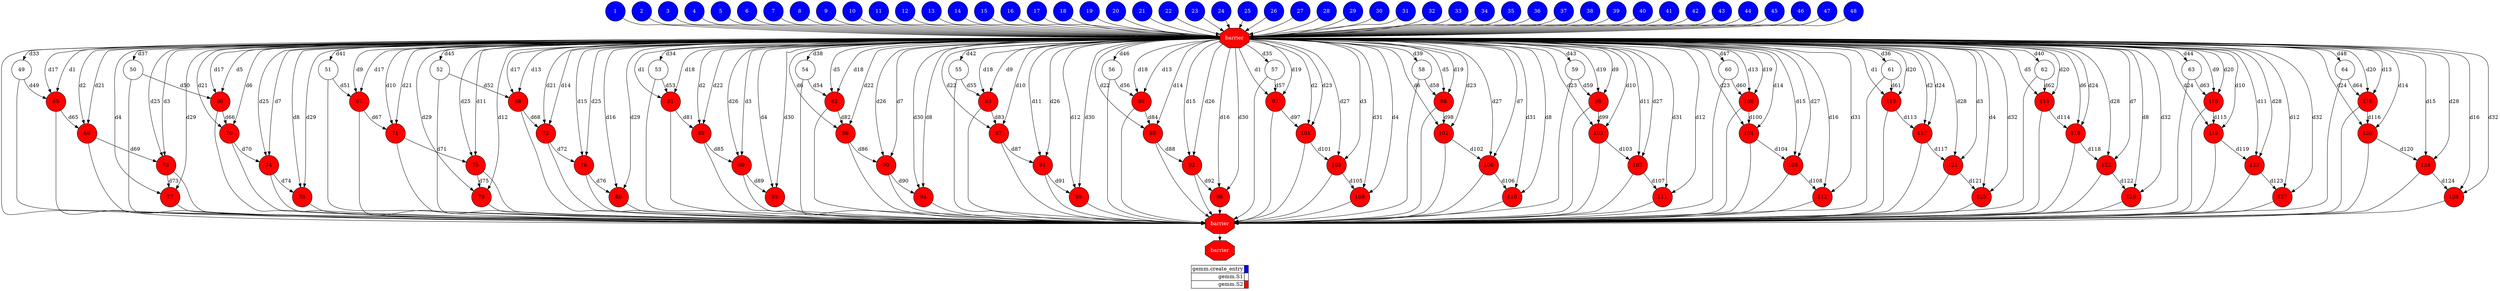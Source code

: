 digraph {
  rankdir=TB;
  labeljust="l";
  subgraph dependence_graph {
    ranksep=0.20;
    node[height=0.75];

1[shape=circle, style=filled fillcolor="#0000ff" fontcolor="#ffffff"];
2[shape=circle, style=filled fillcolor="#0000ff" fontcolor="#ffffff"];
3[shape=circle, style=filled fillcolor="#0000ff" fontcolor="#ffffff"];
4[shape=circle, style=filled fillcolor="#0000ff" fontcolor="#ffffff"];
5[shape=circle, style=filled fillcolor="#0000ff" fontcolor="#ffffff"];
6[shape=circle, style=filled fillcolor="#0000ff" fontcolor="#ffffff"];
7[shape=circle, style=filled fillcolor="#0000ff" fontcolor="#ffffff"];
8[shape=circle, style=filled fillcolor="#0000ff" fontcolor="#ffffff"];
9[shape=circle, style=filled fillcolor="#0000ff" fontcolor="#ffffff"];
10[shape=circle, style=filled fillcolor="#0000ff" fontcolor="#ffffff"];
11[shape=circle, style=filled fillcolor="#0000ff" fontcolor="#ffffff"];
12[shape=circle, style=filled fillcolor="#0000ff" fontcolor="#ffffff"];
13[shape=circle, style=filled fillcolor="#0000ff" fontcolor="#ffffff"];
14[shape=circle, style=filled fillcolor="#0000ff" fontcolor="#ffffff"];
15[shape=circle, style=filled fillcolor="#0000ff" fontcolor="#ffffff"];
16[shape=circle, style=filled fillcolor="#0000ff" fontcolor="#ffffff"];
17[shape=circle, style=filled fillcolor="#0000ff" fontcolor="#ffffff"];
18[shape=circle, style=filled fillcolor="#0000ff" fontcolor="#ffffff"];
19[shape=circle, style=filled fillcolor="#0000ff" fontcolor="#ffffff"];
20[shape=circle, style=filled fillcolor="#0000ff" fontcolor="#ffffff"];
21[shape=circle, style=filled fillcolor="#0000ff" fontcolor="#ffffff"];
22[shape=circle, style=filled fillcolor="#0000ff" fontcolor="#ffffff"];
23[shape=circle, style=filled fillcolor="#0000ff" fontcolor="#ffffff"];
24[shape=circle, style=filled fillcolor="#0000ff" fontcolor="#ffffff"];
25[shape=circle, style=filled fillcolor="#0000ff" fontcolor="#ffffff"];
26[shape=circle, style=filled fillcolor="#0000ff" fontcolor="#ffffff"];
27[shape=circle, style=filled fillcolor="#0000ff" fontcolor="#ffffff"];
28[shape=circle, style=filled fillcolor="#0000ff" fontcolor="#ffffff"];
29[shape=circle, style=filled fillcolor="#0000ff" fontcolor="#ffffff"];
30[shape=circle, style=filled fillcolor="#0000ff" fontcolor="#ffffff"];
31[shape=circle, style=filled fillcolor="#0000ff" fontcolor="#ffffff"];
32[shape=circle, style=filled fillcolor="#0000ff" fontcolor="#ffffff"];
33[shape=circle, style=filled fillcolor="#0000ff" fontcolor="#ffffff"];
34[shape=circle, style=filled fillcolor="#0000ff" fontcolor="#ffffff"];
35[shape=circle, style=filled fillcolor="#0000ff" fontcolor="#ffffff"];
36[shape=circle, style=filled fillcolor="#0000ff" fontcolor="#ffffff"];
37[shape=circle, style=filled fillcolor="#0000ff" fontcolor="#ffffff"];
38[shape=circle, style=filled fillcolor="#0000ff" fontcolor="#ffffff"];
39[shape=circle, style=filled fillcolor="#0000ff" fontcolor="#ffffff"];
40[shape=circle, style=filled fillcolor="#0000ff" fontcolor="#ffffff"];
41[shape=circle, style=filled fillcolor="#0000ff" fontcolor="#ffffff"];
42[shape=circle, style=filled fillcolor="#0000ff" fontcolor="#ffffff"];
43[shape=circle, style=filled fillcolor="#0000ff" fontcolor="#ffffff"];
44[shape=circle, style=filled fillcolor="#0000ff" fontcolor="#ffffff"];
45[shape=circle, style=filled fillcolor="#0000ff" fontcolor="#ffffff"];
46[shape=circle, style=filled fillcolor="#0000ff" fontcolor="#ffffff"];
47[shape=circle, style=filled fillcolor="#0000ff" fontcolor="#ffffff"];
48[shape=circle, style=filled fillcolor="#0000ff" fontcolor="#ffffff"];
Synchro1[label="barrier", shape=octagon, style=filled fillcolor="#ff0000" fontcolor="#FFFFFF"];
2 -> Synchro1;
9 -> Synchro1;
13 -> Synchro1;
48 -> Synchro1;
15 -> Synchro1;
32 -> Synchro1;
16 -> Synchro1;
34 -> Synchro1;
44 -> Synchro1;
41 -> Synchro1;
22 -> Synchro1;
26 -> Synchro1;
6 -> Synchro1;
43 -> Synchro1;
47 -> Synchro1;
25 -> Synchro1;
19 -> Synchro1;
24 -> Synchro1;
45 -> Synchro1;
14 -> Synchro1;
36 -> Synchro1;
8 -> Synchro1;
1 -> Synchro1;
10 -> Synchro1;
39 -> Synchro1;
4 -> Synchro1;
38 -> Synchro1;
18 -> Synchro1;
7 -> Synchro1;
37 -> Synchro1;
46 -> Synchro1;
28 -> Synchro1;
3 -> Synchro1;
42 -> Synchro1;
27 -> Synchro1;
17 -> Synchro1;
30 -> Synchro1;
20 -> Synchro1;
31 -> Synchro1;
5 -> Synchro1;
40 -> Synchro1;
29 -> Synchro1;
33 -> Synchro1;
23 -> Synchro1;
12 -> Synchro1;
11 -> Synchro1;
35 -> Synchro1;
21 -> Synchro1;
49[shape=circle, style=filled fillcolor="#ffffff" fontcolor="#000000"];
Synchro1 -> 49[ label="d33" ];
50[shape=circle, style=filled fillcolor="#ffffff" fontcolor="#000000"];
Synchro1 -> 50[ label="d37" ];
51[shape=circle, style=filled fillcolor="#ffffff" fontcolor="#000000"];
Synchro1 -> 51[ label="d41" ];
52[shape=circle, style=filled fillcolor="#ffffff" fontcolor="#000000"];
Synchro1 -> 52[ label="d45" ];
53[shape=circle, style=filled fillcolor="#ffffff" fontcolor="#000000"];
Synchro1 -> 53[ label="d34" ];
54[shape=circle, style=filled fillcolor="#ffffff" fontcolor="#000000"];
Synchro1 -> 54[ label="d38" ];
55[shape=circle, style=filled fillcolor="#ffffff" fontcolor="#000000"];
Synchro1 -> 55[ label="d42" ];
56[shape=circle, style=filled fillcolor="#ffffff" fontcolor="#000000"];
Synchro1 -> 56[ label="d46" ];
57[shape=circle, style=filled fillcolor="#ffffff" fontcolor="#000000"];
Synchro1 -> 57[ label="d35" ];
58[shape=circle, style=filled fillcolor="#ffffff" fontcolor="#000000"];
Synchro1 -> 58[ label="d39" ];
59[shape=circle, style=filled fillcolor="#ffffff" fontcolor="#000000"];
Synchro1 -> 59[ label="d43" ];
60[shape=circle, style=filled fillcolor="#ffffff" fontcolor="#000000"];
Synchro1 -> 60[ label="d47" ];
61[shape=circle, style=filled fillcolor="#ffffff" fontcolor="#000000"];
Synchro1 -> 61[ label="d36" ];
62[shape=circle, style=filled fillcolor="#ffffff" fontcolor="#000000"];
Synchro1 -> 62[ label="d40" ];
63[shape=circle, style=filled fillcolor="#ffffff" fontcolor="#000000"];
Synchro1 -> 63[ label="d44" ];
64[shape=circle, style=filled fillcolor="#ffffff" fontcolor="#000000"];
Synchro1 -> 64[ label="d48" ];
65[shape=circle, style=filled fillcolor="#ff0000" fontcolor="#000000"];
49 -> 65[ label="d49" ];
Synchro1 -> 65[ label="d1" ];
Synchro1 -> 65[ label="d17" ];
66[shape=circle, style=filled fillcolor="#ff0000" fontcolor="#000000"];
50 -> 66[ label="d50" ];
Synchro1 -> 66[ label="d5" ];
Synchro1 -> 66[ label="d17" ];
67[shape=circle, style=filled fillcolor="#ff0000" fontcolor="#000000"];
51 -> 67[ label="d51" ];
Synchro1 -> 67[ label="d9" ];
Synchro1 -> 67[ label="d17" ];
68[shape=circle, style=filled fillcolor="#ff0000" fontcolor="#000000"];
52 -> 68[ label="d52" ];
Synchro1 -> 68[ label="d13" ];
Synchro1 -> 68[ label="d17" ];
69[shape=circle, style=filled fillcolor="#ff0000" fontcolor="#000000"];
65 -> 69[ label="d65" ];
Synchro1 -> 69[ label="d2" ];
Synchro1 -> 69[ label="d21" ];
70[shape=circle, style=filled fillcolor="#ff0000" fontcolor="#000000"];
66 -> 70[ label="d66" ];
Synchro1 -> 70[ label="d6" ];
Synchro1 -> 70[ label="d21" ];
71[shape=circle, style=filled fillcolor="#ff0000" fontcolor="#000000"];
67 -> 71[ label="d67" ];
Synchro1 -> 71[ label="d10" ];
Synchro1 -> 71[ label="d21" ];
72[shape=circle, style=filled fillcolor="#ff0000" fontcolor="#000000"];
68 -> 72[ label="d68" ];
Synchro1 -> 72[ label="d14" ];
Synchro1 -> 72[ label="d21" ];
73[shape=circle, style=filled fillcolor="#ff0000" fontcolor="#000000"];
69 -> 73[ label="d69" ];
Synchro1 -> 73[ label="d3" ];
Synchro1 -> 73[ label="d25" ];
74[shape=circle, style=filled fillcolor="#ff0000" fontcolor="#000000"];
70 -> 74[ label="d70" ];
Synchro1 -> 74[ label="d7" ];
Synchro1 -> 74[ label="d25" ];
75[shape=circle, style=filled fillcolor="#ff0000" fontcolor="#000000"];
71 -> 75[ label="d71" ];
Synchro1 -> 75[ label="d11" ];
Synchro1 -> 75[ label="d25" ];
76[shape=circle, style=filled fillcolor="#ff0000" fontcolor="#000000"];
72 -> 76[ label="d72" ];
Synchro1 -> 76[ label="d15" ];
Synchro1 -> 76[ label="d25" ];
77[shape=circle, style=filled fillcolor="#ff0000" fontcolor="#000000"];
73 -> 77[ label="d73" ];
Synchro1 -> 77[ label="d4" ];
Synchro1 -> 77[ label="d29" ];
78[shape=circle, style=filled fillcolor="#ff0000" fontcolor="#000000"];
74 -> 78[ label="d74" ];
Synchro1 -> 78[ label="d8" ];
Synchro1 -> 78[ label="d29" ];
79[shape=circle, style=filled fillcolor="#ff0000" fontcolor="#000000"];
75 -> 79[ label="d75" ];
Synchro1 -> 79[ label="d12" ];
Synchro1 -> 79[ label="d29" ];
80[shape=circle, style=filled fillcolor="#ff0000" fontcolor="#000000"];
76 -> 80[ label="d76" ];
Synchro1 -> 80[ label="d16" ];
Synchro1 -> 80[ label="d29" ];
81[shape=circle, style=filled fillcolor="#ff0000" fontcolor="#000000"];
53 -> 81[ label="d53" ];
Synchro1 -> 81[ label="d1" ];
Synchro1 -> 81[ label="d18" ];
82[shape=circle, style=filled fillcolor="#ff0000" fontcolor="#000000"];
54 -> 82[ label="d54" ];
Synchro1 -> 82[ label="d5" ];
Synchro1 -> 82[ label="d18" ];
83[shape=circle, style=filled fillcolor="#ff0000" fontcolor="#000000"];
55 -> 83[ label="d55" ];
Synchro1 -> 83[ label="d9" ];
Synchro1 -> 83[ label="d18" ];
84[shape=circle, style=filled fillcolor="#ff0000" fontcolor="#000000"];
56 -> 84[ label="d56" ];
Synchro1 -> 84[ label="d13" ];
Synchro1 -> 84[ label="d18" ];
85[shape=circle, style=filled fillcolor="#ff0000" fontcolor="#000000"];
81 -> 85[ label="d81" ];
Synchro1 -> 85[ label="d2" ];
Synchro1 -> 85[ label="d22" ];
86[shape=circle, style=filled fillcolor="#ff0000" fontcolor="#000000"];
82 -> 86[ label="d82" ];
Synchro1 -> 86[ label="d6" ];
Synchro1 -> 86[ label="d22" ];
87[shape=circle, style=filled fillcolor="#ff0000" fontcolor="#000000"];
83 -> 87[ label="d83" ];
Synchro1 -> 87[ label="d10" ];
Synchro1 -> 87[ label="d22" ];
88[shape=circle, style=filled fillcolor="#ff0000" fontcolor="#000000"];
84 -> 88[ label="d84" ];
Synchro1 -> 88[ label="d14" ];
Synchro1 -> 88[ label="d22" ];
89[shape=circle, style=filled fillcolor="#ff0000" fontcolor="#000000"];
85 -> 89[ label="d85" ];
Synchro1 -> 89[ label="d3" ];
Synchro1 -> 89[ label="d26" ];
90[shape=circle, style=filled fillcolor="#ff0000" fontcolor="#000000"];
86 -> 90[ label="d86" ];
Synchro1 -> 90[ label="d7" ];
Synchro1 -> 90[ label="d26" ];
91[shape=circle, style=filled fillcolor="#ff0000" fontcolor="#000000"];
87 -> 91[ label="d87" ];
Synchro1 -> 91[ label="d11" ];
Synchro1 -> 91[ label="d26" ];
92[shape=circle, style=filled fillcolor="#ff0000" fontcolor="#000000"];
88 -> 92[ label="d88" ];
Synchro1 -> 92[ label="d15" ];
Synchro1 -> 92[ label="d26" ];
93[shape=circle, style=filled fillcolor="#ff0000" fontcolor="#000000"];
89 -> 93[ label="d89" ];
Synchro1 -> 93[ label="d4" ];
Synchro1 -> 93[ label="d30" ];
94[shape=circle, style=filled fillcolor="#ff0000" fontcolor="#000000"];
90 -> 94[ label="d90" ];
Synchro1 -> 94[ label="d8" ];
Synchro1 -> 94[ label="d30" ];
95[shape=circle, style=filled fillcolor="#ff0000" fontcolor="#000000"];
91 -> 95[ label="d91" ];
Synchro1 -> 95[ label="d12" ];
Synchro1 -> 95[ label="d30" ];
96[shape=circle, style=filled fillcolor="#ff0000" fontcolor="#000000"];
92 -> 96[ label="d92" ];
Synchro1 -> 96[ label="d16" ];
Synchro1 -> 96[ label="d30" ];
97[shape=circle, style=filled fillcolor="#ff0000" fontcolor="#000000"];
57 -> 97[ label="d57" ];
Synchro1 -> 97[ label="d1" ];
Synchro1 -> 97[ label="d19" ];
98[shape=circle, style=filled fillcolor="#ff0000" fontcolor="#000000"];
58 -> 98[ label="d58" ];
Synchro1 -> 98[ label="d5" ];
Synchro1 -> 98[ label="d19" ];
99[shape=circle, style=filled fillcolor="#ff0000" fontcolor="#000000"];
59 -> 99[ label="d59" ];
Synchro1 -> 99[ label="d9" ];
Synchro1 -> 99[ label="d19" ];
100[shape=circle, style=filled fillcolor="#ff0000" fontcolor="#000000"];
60 -> 100[ label="d60" ];
Synchro1 -> 100[ label="d13" ];
Synchro1 -> 100[ label="d19" ];
101[shape=circle, style=filled fillcolor="#ff0000" fontcolor="#000000"];
97 -> 101[ label="d97" ];
Synchro1 -> 101[ label="d2" ];
Synchro1 -> 101[ label="d23" ];
102[shape=circle, style=filled fillcolor="#ff0000" fontcolor="#000000"];
98 -> 102[ label="d98" ];
Synchro1 -> 102[ label="d6" ];
Synchro1 -> 102[ label="d23" ];
103[shape=circle, style=filled fillcolor="#ff0000" fontcolor="#000000"];
99 -> 103[ label="d99" ];
Synchro1 -> 103[ label="d10" ];
Synchro1 -> 103[ label="d23" ];
104[shape=circle, style=filled fillcolor="#ff0000" fontcolor="#000000"];
100 -> 104[ label="d100" ];
Synchro1 -> 104[ label="d14" ];
Synchro1 -> 104[ label="d23" ];
105[shape=circle, style=filled fillcolor="#ff0000" fontcolor="#000000"];
101 -> 105[ label="d101" ];
Synchro1 -> 105[ label="d3" ];
Synchro1 -> 105[ label="d27" ];
106[shape=circle, style=filled fillcolor="#ff0000" fontcolor="#000000"];
102 -> 106[ label="d102" ];
Synchro1 -> 106[ label="d7" ];
Synchro1 -> 106[ label="d27" ];
107[shape=circle, style=filled fillcolor="#ff0000" fontcolor="#000000"];
103 -> 107[ label="d103" ];
Synchro1 -> 107[ label="d11" ];
Synchro1 -> 107[ label="d27" ];
108[shape=circle, style=filled fillcolor="#ff0000" fontcolor="#000000"];
104 -> 108[ label="d104" ];
Synchro1 -> 108[ label="d15" ];
Synchro1 -> 108[ label="d27" ];
109[shape=circle, style=filled fillcolor="#ff0000" fontcolor="#000000"];
105 -> 109[ label="d105" ];
Synchro1 -> 109[ label="d4" ];
Synchro1 -> 109[ label="d31" ];
110[shape=circle, style=filled fillcolor="#ff0000" fontcolor="#000000"];
106 -> 110[ label="d106" ];
Synchro1 -> 110[ label="d8" ];
Synchro1 -> 110[ label="d31" ];
111[shape=circle, style=filled fillcolor="#ff0000" fontcolor="#000000"];
107 -> 111[ label="d107" ];
Synchro1 -> 111[ label="d12" ];
Synchro1 -> 111[ label="d31" ];
112[shape=circle, style=filled fillcolor="#ff0000" fontcolor="#000000"];
108 -> 112[ label="d108" ];
Synchro1 -> 112[ label="d16" ];
Synchro1 -> 112[ label="d31" ];
113[shape=circle, style=filled fillcolor="#ff0000" fontcolor="#000000"];
61 -> 113[ label="d61" ];
Synchro1 -> 113[ label="d1" ];
Synchro1 -> 113[ label="d20" ];
114[shape=circle, style=filled fillcolor="#ff0000" fontcolor="#000000"];
62 -> 114[ label="d62" ];
Synchro1 -> 114[ label="d5" ];
Synchro1 -> 114[ label="d20" ];
115[shape=circle, style=filled fillcolor="#ff0000" fontcolor="#000000"];
63 -> 115[ label="d63" ];
Synchro1 -> 115[ label="d9" ];
Synchro1 -> 115[ label="d20" ];
116[shape=circle, style=filled fillcolor="#ff0000" fontcolor="#000000"];
64 -> 116[ label="d64" ];
Synchro1 -> 116[ label="d13" ];
Synchro1 -> 116[ label="d20" ];
117[shape=circle, style=filled fillcolor="#ff0000" fontcolor="#000000"];
113 -> 117[ label="d113" ];
Synchro1 -> 117[ label="d2" ];
Synchro1 -> 117[ label="d24" ];
118[shape=circle, style=filled fillcolor="#ff0000" fontcolor="#000000"];
114 -> 118[ label="d114" ];
Synchro1 -> 118[ label="d6" ];
Synchro1 -> 118[ label="d24" ];
119[shape=circle, style=filled fillcolor="#ff0000" fontcolor="#000000"];
115 -> 119[ label="d115" ];
Synchro1 -> 119[ label="d10" ];
Synchro1 -> 119[ label="d24" ];
120[shape=circle, style=filled fillcolor="#ff0000" fontcolor="#000000"];
116 -> 120[ label="d116" ];
Synchro1 -> 120[ label="d14" ];
Synchro1 -> 120[ label="d24" ];
121[shape=circle, style=filled fillcolor="#ff0000" fontcolor="#000000"];
117 -> 121[ label="d117" ];
Synchro1 -> 121[ label="d3" ];
Synchro1 -> 121[ label="d28" ];
122[shape=circle, style=filled fillcolor="#ff0000" fontcolor="#000000"];
118 -> 122[ label="d118" ];
Synchro1 -> 122[ label="d7" ];
Synchro1 -> 122[ label="d28" ];
123[shape=circle, style=filled fillcolor="#ff0000" fontcolor="#000000"];
119 -> 123[ label="d119" ];
Synchro1 -> 123[ label="d11" ];
Synchro1 -> 123[ label="d28" ];
124[shape=circle, style=filled fillcolor="#ff0000" fontcolor="#000000"];
120 -> 124[ label="d120" ];
Synchro1 -> 124[ label="d15" ];
Synchro1 -> 124[ label="d28" ];
125[shape=circle, style=filled fillcolor="#ff0000" fontcolor="#000000"];
121 -> 125[ label="d121" ];
Synchro1 -> 125[ label="d4" ];
Synchro1 -> 125[ label="d32" ];
126[shape=circle, style=filled fillcolor="#ff0000" fontcolor="#000000"];
122 -> 126[ label="d122" ];
Synchro1 -> 126[ label="d8" ];
Synchro1 -> 126[ label="d32" ];
127[shape=circle, style=filled fillcolor="#ff0000" fontcolor="#000000"];
123 -> 127[ label="d123" ];
Synchro1 -> 127[ label="d12" ];
Synchro1 -> 127[ label="d32" ];
128[shape=circle, style=filled fillcolor="#ff0000" fontcolor="#000000"];
124 -> 128[ label="d124" ];
Synchro1 -> 128[ label="d16" ];
Synchro1 -> 128[ label="d32" ];
Synchro2[label="barrier", shape=octagon, style=filled fillcolor="#ff0000" fontcolor="#FFFFFF"];
Synchro1 -> Synchro2;
71 -> Synchro2;
64 -> Synchro2;
103 -> Synchro2;
113 -> Synchro2;
118 -> Synchro2;
77 -> Synchro2;
79 -> Synchro2;
115 -> Synchro2;
74 -> Synchro2;
109 -> Synchro2;
52 -> Synchro2;
61 -> Synchro2;
85 -> Synchro2;
114 -> Synchro2;
100 -> Synchro2;
80 -> Synchro2;
75 -> Synchro2;
126 -> Synchro2;
121 -> Synchro2;
72 -> Synchro2;
92 -> Synchro2;
88 -> Synchro2;
81 -> Synchro2;
110 -> Synchro2;
90 -> Synchro2;
86 -> Synchro2;
73 -> Synchro2;
60 -> Synchro2;
93 -> Synchro2;
83 -> Synchro2;
97 -> Synchro2;
67 -> Synchro2;
124 -> Synchro2;
59 -> Synchro2;
98 -> Synchro2;
117 -> Synchro2;
120 -> Synchro2;
68 -> Synchro2;
119 -> Synchro2;
53 -> Synchro2;
106 -> Synchro2;
66 -> Synchro2;
56 -> Synchro2;
58 -> Synchro2;
76 -> Synchro2;
54 -> Synchro2;
89 -> Synchro2;
57 -> Synchro2;
84 -> Synchro2;
82 -> Synchro2;
122 -> Synchro2;
50 -> Synchro2;
87 -> Synchro2;
99 -> Synchro2;
128 -> Synchro2;
104 -> Synchro2;
108 -> Synchro2;
91 -> Synchro2;
94 -> Synchro2;
127 -> Synchro2;
107 -> Synchro2;
95 -> Synchro2;
111 -> Synchro2;
125 -> Synchro2;
49 -> Synchro2;
55 -> Synchro2;
102 -> Synchro2;
63 -> Synchro2;
105 -> Synchro2;
78 -> Synchro2;
70 -> Synchro2;
116 -> Synchro2;
96 -> Synchro2;
101 -> Synchro2;
65 -> Synchro2;
51 -> Synchro2;
123 -> Synchro2;
62 -> Synchro2;
112 -> Synchro2;
69 -> Synchro2;
Synchro3[label="barrier", shape=octagon, style=filled fillcolor="#ff0000" fontcolor="#FFFFFF"];
Synchro2 -> Synchro3;  }
  subgraph legend {
    rank=sink;
    node [shape=plaintext, height=0.75];
    ranksep=0.20;
    label = "Legend";
    key [label=<
      <table border="0" cellpadding="2" cellspacing="0" cellborder="1">
<tr>
<td align="right">gemm.create_entry</td>
<td bgcolor="#0000ff">&nbsp;</td>
</tr>
<tr>
<td align="right">gemm.S1</td>
<td bgcolor="#ffffff">&nbsp;</td>
</tr>
<tr>
<td align="right">gemm.S2</td>
<td bgcolor="#ff0000">&nbsp;</td>
</tr>
      </table>
    >]
  }
}
